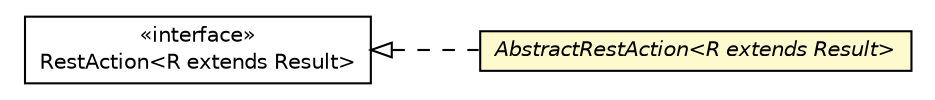 #!/usr/local/bin/dot
#
# Class diagram 
# Generated by UMLGraph version R5_6-24-gf6e263 (http://www.umlgraph.org/)
#

digraph G {
	edge [fontname="Helvetica",fontsize=10,labelfontname="Helvetica",labelfontsize=10];
	node [fontname="Helvetica",fontsize=10,shape=plaintext];
	nodesep=0.25;
	ranksep=0.5;
	rankdir=LR;
	// com.gwtplatform.dispatch.client.rest.AbstractRestAction<R extends com.gwtplatform.dispatch.shared.Result>
	c65564 [label=<<table title="com.gwtplatform.dispatch.client.rest.AbstractRestAction" border="0" cellborder="1" cellspacing="0" cellpadding="2" port="p" bgcolor="lemonChiffon" href="./AbstractRestAction.html">
		<tr><td><table border="0" cellspacing="0" cellpadding="1">
<tr><td align="center" balign="center"><font face="Helvetica-Oblique"> AbstractRestAction&lt;R extends Result&gt; </font></td></tr>
		</table></td></tr>
		</table>>, URL="./AbstractRestAction.html", fontname="Helvetica", fontcolor="black", fontsize=10.0];
	// com.gwtplatform.dispatch.shared.rest.RestAction<R extends com.gwtplatform.dispatch.shared.Result>
	c65586 [label=<<table title="com.gwtplatform.dispatch.shared.rest.RestAction" border="0" cellborder="1" cellspacing="0" cellpadding="2" port="p" href="../../shared/rest/RestAction.html">
		<tr><td><table border="0" cellspacing="0" cellpadding="1">
<tr><td align="center" balign="center"> &#171;interface&#187; </td></tr>
<tr><td align="center" balign="center"> RestAction&lt;R extends Result&gt; </td></tr>
		</table></td></tr>
		</table>>, URL="../../shared/rest/RestAction.html", fontname="Helvetica", fontcolor="black", fontsize=10.0];
	//com.gwtplatform.dispatch.client.rest.AbstractRestAction<R extends com.gwtplatform.dispatch.shared.Result> implements com.gwtplatform.dispatch.shared.rest.RestAction<R extends com.gwtplatform.dispatch.shared.Result>
	c65586:p -> c65564:p [dir=back,arrowtail=empty,style=dashed];
}

